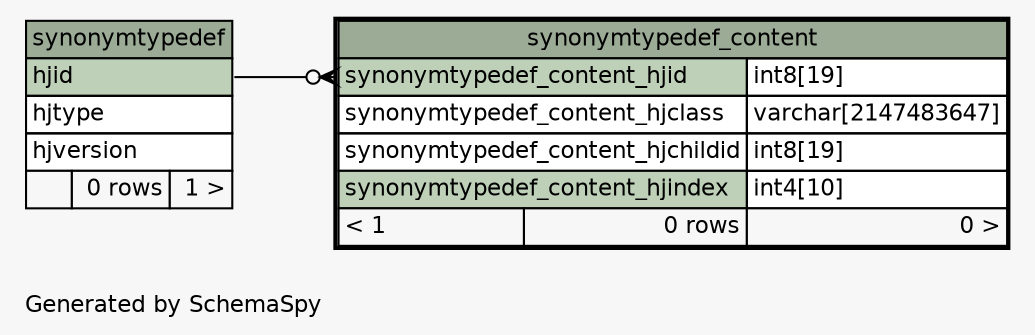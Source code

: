 // dot 2.38.0 on Windows 8.1 6.3
// SchemaSpy rev 590
digraph "oneDegreeRelationshipsDiagram" {
  graph [
    rankdir="RL"
    bgcolor="#f7f7f7"
    label="\nGenerated by SchemaSpy"
    labeljust="l"
    nodesep="0.18"
    ranksep="0.46"
    fontname="Helvetica"
    fontsize="11"
  ];
  node [
    fontname="Helvetica"
    fontsize="11"
    shape="plaintext"
  ];
  edge [
    arrowsize="0.8"
  ];
  "synonymtypedef_content":"synonymtypedef_content_hjid":w -> "synonymtypedef":"hjid":e [arrowhead=none dir=back arrowtail=crowodot];
  "synonymtypedef" [
    label=<
    <TABLE BORDER="0" CELLBORDER="1" CELLSPACING="0" BGCOLOR="#ffffff">
      <TR><TD COLSPAN="3" BGCOLOR="#9bab96" ALIGN="CENTER">synonymtypedef</TD></TR>
      <TR><TD PORT="hjid" COLSPAN="3" BGCOLOR="#bed1b8" ALIGN="LEFT">hjid</TD></TR>
      <TR><TD PORT="hjtype" COLSPAN="3" ALIGN="LEFT">hjtype</TD></TR>
      <TR><TD PORT="hjversion" COLSPAN="3" ALIGN="LEFT">hjversion</TD></TR>
      <TR><TD ALIGN="LEFT" BGCOLOR="#f7f7f7">  </TD><TD ALIGN="RIGHT" BGCOLOR="#f7f7f7">0 rows</TD><TD ALIGN="RIGHT" BGCOLOR="#f7f7f7">1 &gt;</TD></TR>
    </TABLE>>
    URL="synonymtypedef.html"
    tooltip="synonymtypedef"
  ];
  "synonymtypedef_content" [
    label=<
    <TABLE BORDER="2" CELLBORDER="1" CELLSPACING="0" BGCOLOR="#ffffff">
      <TR><TD COLSPAN="3" BGCOLOR="#9bab96" ALIGN="CENTER">synonymtypedef_content</TD></TR>
      <TR><TD PORT="synonymtypedef_content_hjid" COLSPAN="2" BGCOLOR="#bed1b8" ALIGN="LEFT">synonymtypedef_content_hjid</TD><TD PORT="synonymtypedef_content_hjid.type" ALIGN="LEFT">int8[19]</TD></TR>
      <TR><TD PORT="synonymtypedef_content_hjclass" COLSPAN="2" ALIGN="LEFT">synonymtypedef_content_hjclass</TD><TD PORT="synonymtypedef_content_hjclass.type" ALIGN="LEFT">varchar[2147483647]</TD></TR>
      <TR><TD PORT="synonymtypedef_content_hjchildid" COLSPAN="2" ALIGN="LEFT">synonymtypedef_content_hjchildid</TD><TD PORT="synonymtypedef_content_hjchildid.type" ALIGN="LEFT">int8[19]</TD></TR>
      <TR><TD PORT="synonymtypedef_content_hjindex" COLSPAN="2" BGCOLOR="#bed1b8" ALIGN="LEFT">synonymtypedef_content_hjindex</TD><TD PORT="synonymtypedef_content_hjindex.type" ALIGN="LEFT">int4[10]</TD></TR>
      <TR><TD ALIGN="LEFT" BGCOLOR="#f7f7f7">&lt; 1</TD><TD ALIGN="RIGHT" BGCOLOR="#f7f7f7">0 rows</TD><TD ALIGN="RIGHT" BGCOLOR="#f7f7f7">0 &gt;</TD></TR>
    </TABLE>>
    URL="synonymtypedef_content.html"
    tooltip="synonymtypedef_content"
  ];
}
